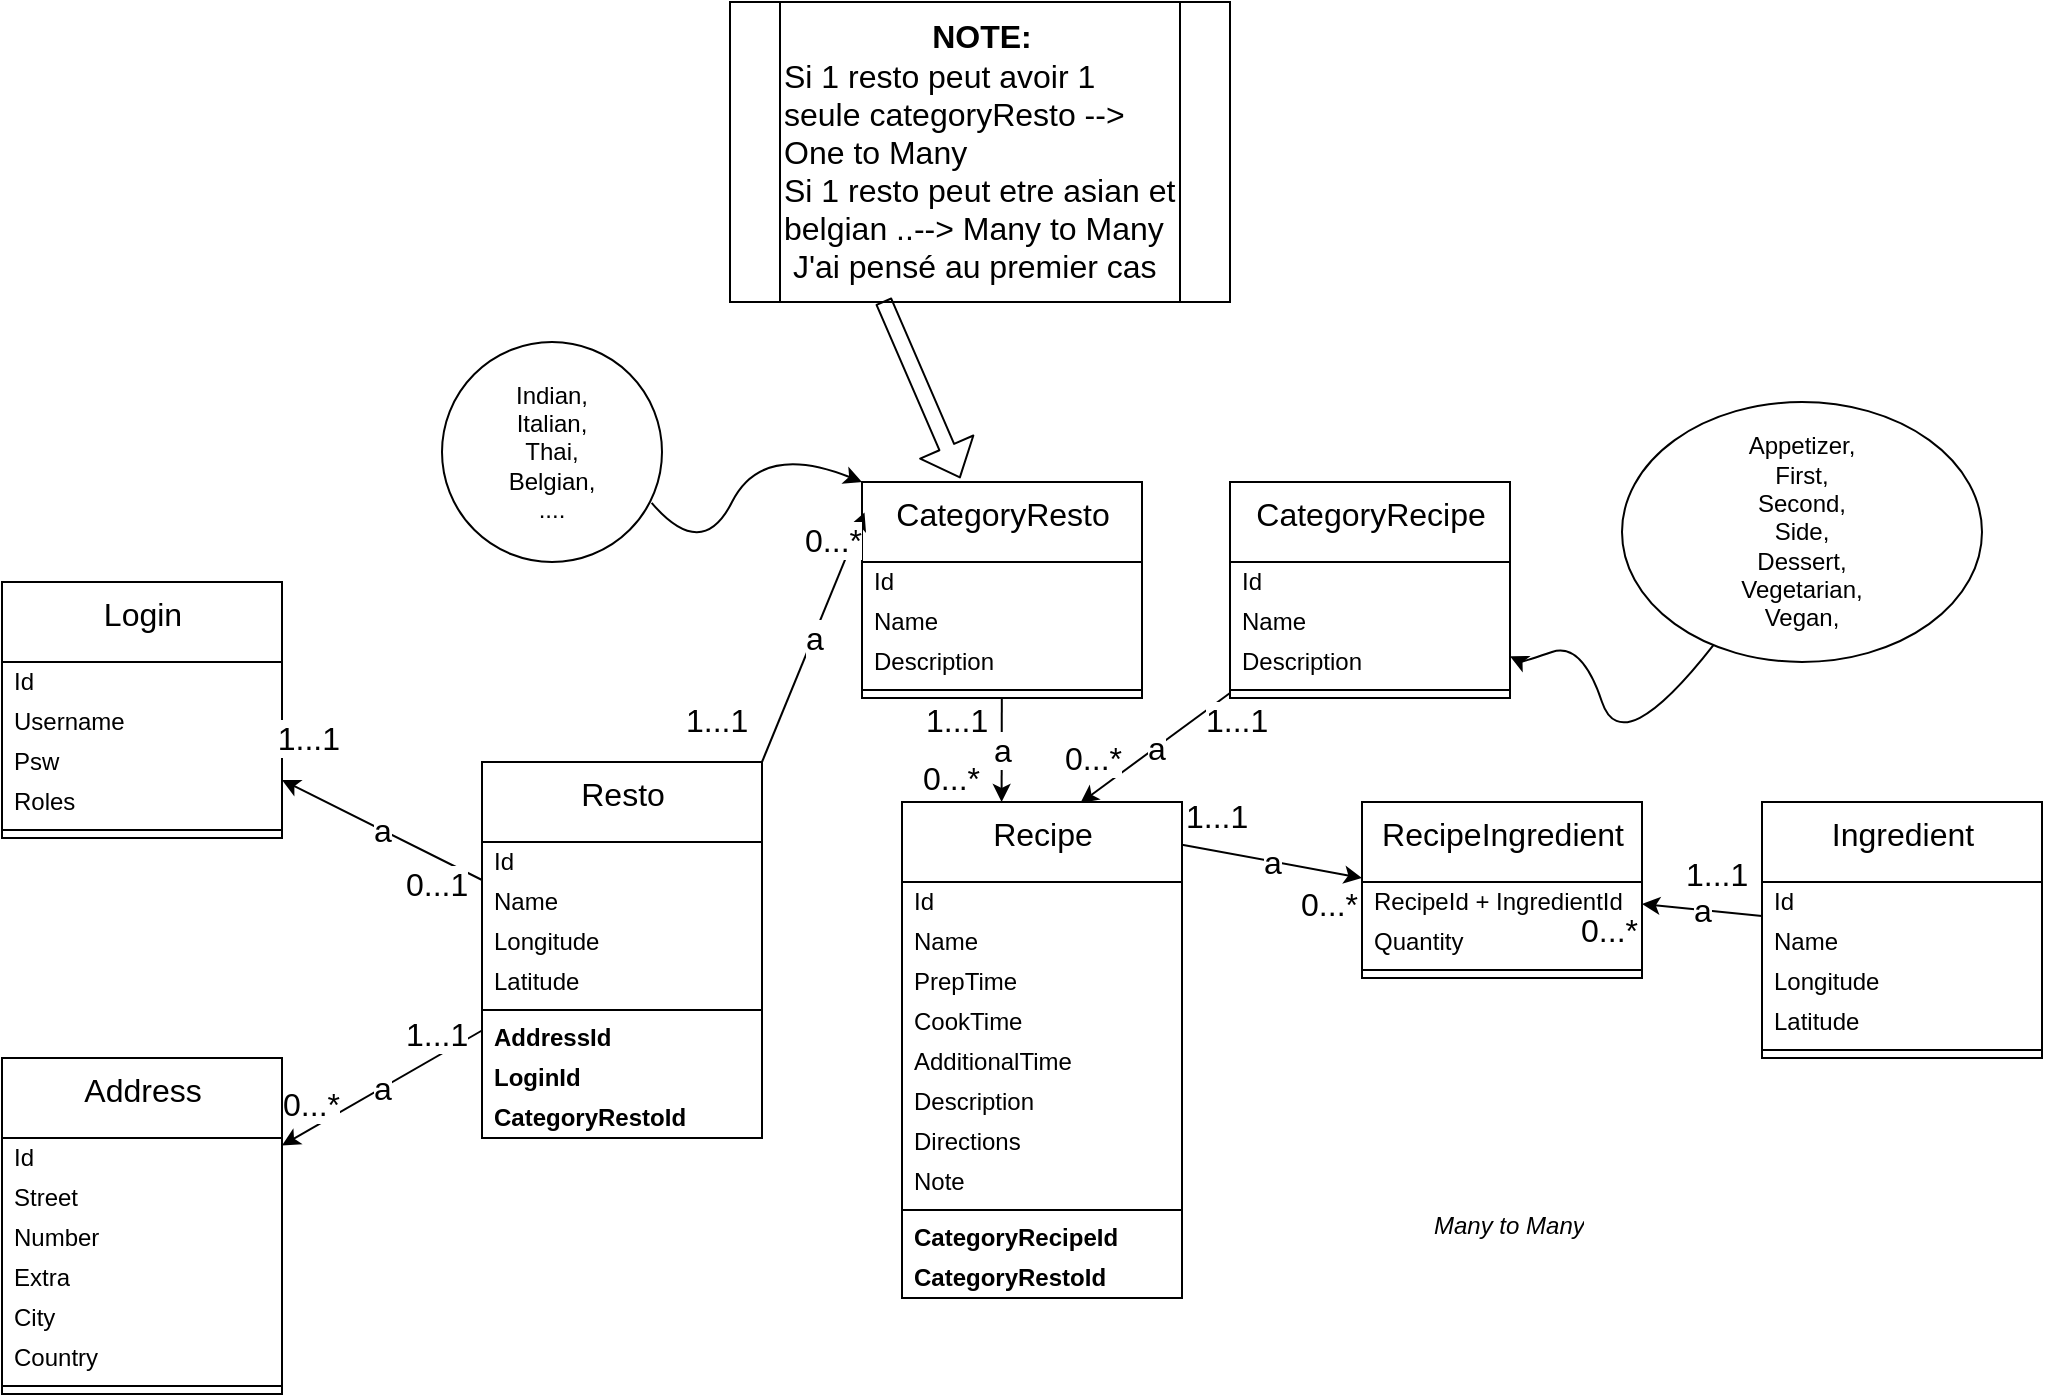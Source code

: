 <mxfile>
    <diagram id="pdT1cCj87VaCg39IXYWX" name="Page-1">
        <mxGraphModel dx="1178" dy="2151" grid="1" gridSize="10" guides="1" tooltips="1" connect="1" arrows="1" fold="1" page="1" pageScale="1" pageWidth="827" pageHeight="1169" math="0" shadow="0">
            <root>
                <mxCell id="0"/>
                <mxCell id="1" parent="0"/>
                <mxCell id="2" value="&lt;font style=&quot;font-size: 16px;&quot;&gt;Login&lt;/font&gt;" style="swimlane;fontStyle=0;align=center;verticalAlign=top;childLayout=stackLayout;horizontal=1;startSize=40;horizontalStack=0;resizeParent=1;resizeParentMax=0;resizeLast=0;collapsible=0;marginBottom=0;html=1;" parent="1" vertex="1">
                    <mxGeometry x="50" y="70" width="140" height="128" as="geometry"/>
                </mxCell>
                <mxCell id="4" value="Id" style="text;html=1;strokeColor=none;fillColor=none;align=left;verticalAlign=middle;spacingLeft=4;spacingRight=4;overflow=hidden;rotatable=0;points=[[0,0.5],[1,0.5]];portConstraint=eastwest;" parent="2" vertex="1">
                    <mxGeometry y="40" width="140" height="20" as="geometry"/>
                </mxCell>
                <mxCell id="10" value="Username" style="text;html=1;strokeColor=none;fillColor=none;align=left;verticalAlign=middle;spacingLeft=4;spacingRight=4;overflow=hidden;rotatable=0;points=[[0,0.5],[1,0.5]];portConstraint=eastwest;" parent="2" vertex="1">
                    <mxGeometry y="60" width="140" height="20" as="geometry"/>
                </mxCell>
                <mxCell id="12" value="Psw" style="text;html=1;strokeColor=none;fillColor=none;align=left;verticalAlign=middle;spacingLeft=4;spacingRight=4;overflow=hidden;rotatable=0;points=[[0,0.5],[1,0.5]];portConstraint=eastwest;" parent="2" vertex="1">
                    <mxGeometry y="80" width="140" height="20" as="geometry"/>
                </mxCell>
                <mxCell id="11" value="Roles" style="text;html=1;strokeColor=none;fillColor=none;align=left;verticalAlign=middle;spacingLeft=4;spacingRight=4;overflow=hidden;rotatable=0;points=[[0,0.5],[1,0.5]];portConstraint=eastwest;" parent="2" vertex="1">
                    <mxGeometry y="100" width="140" height="20" as="geometry"/>
                </mxCell>
                <mxCell id="7" value="" style="line;strokeWidth=1;fillColor=none;align=left;verticalAlign=middle;spacingTop=-1;spacingLeft=3;spacingRight=3;rotatable=0;labelPosition=right;points=[];portConstraint=eastwest;" parent="2" vertex="1">
                    <mxGeometry y="120" width="140" height="8" as="geometry"/>
                </mxCell>
                <mxCell id="13" value="&lt;font style=&quot;font-size: 16px;&quot;&gt;Resto&lt;/font&gt;" style="swimlane;fontStyle=0;align=center;verticalAlign=top;childLayout=stackLayout;horizontal=1;startSize=40;horizontalStack=0;resizeParent=1;resizeParentMax=0;resizeLast=0;collapsible=0;marginBottom=0;html=1;" parent="1" vertex="1">
                    <mxGeometry x="290" y="160" width="140" height="188" as="geometry"/>
                </mxCell>
                <mxCell id="14" value="Id" style="text;html=1;strokeColor=none;fillColor=none;align=left;verticalAlign=middle;spacingLeft=4;spacingRight=4;overflow=hidden;rotatable=0;points=[[0,0.5],[1,0.5]];portConstraint=eastwest;" parent="13" vertex="1">
                    <mxGeometry y="40" width="140" height="20" as="geometry"/>
                </mxCell>
                <mxCell id="15" value="Name" style="text;html=1;strokeColor=none;fillColor=none;align=left;verticalAlign=middle;spacingLeft=4;spacingRight=4;overflow=hidden;rotatable=0;points=[[0,0.5],[1,0.5]];portConstraint=eastwest;" parent="13" vertex="1">
                    <mxGeometry y="60" width="140" height="20" as="geometry"/>
                </mxCell>
                <mxCell id="16" value="Longitude" style="text;html=1;strokeColor=none;fillColor=none;align=left;verticalAlign=middle;spacingLeft=4;spacingRight=4;overflow=hidden;rotatable=0;points=[[0,0.5],[1,0.5]];portConstraint=eastwest;" parent="13" vertex="1">
                    <mxGeometry y="80" width="140" height="20" as="geometry"/>
                </mxCell>
                <mxCell id="17" value="Latitude" style="text;html=1;strokeColor=none;fillColor=none;align=left;verticalAlign=middle;spacingLeft=4;spacingRight=4;overflow=hidden;rotatable=0;points=[[0,0.5],[1,0.5]];portConstraint=eastwest;" parent="13" vertex="1">
                    <mxGeometry y="100" width="140" height="20" as="geometry"/>
                </mxCell>
                <mxCell id="18" value="" style="line;strokeWidth=1;fillColor=none;align=left;verticalAlign=middle;spacingTop=-1;spacingLeft=3;spacingRight=3;rotatable=0;labelPosition=right;points=[];portConstraint=eastwest;" parent="13" vertex="1">
                    <mxGeometry y="120" width="140" height="8" as="geometry"/>
                </mxCell>
                <mxCell id="19" value="AddressId" style="text;html=1;strokeColor=none;fillColor=none;align=left;verticalAlign=middle;spacingLeft=4;spacingRight=4;overflow=hidden;rotatable=0;points=[[0,0.5],[1,0.5]];portConstraint=eastwest;fontStyle=1" parent="13" vertex="1">
                    <mxGeometry y="128" width="140" height="20" as="geometry"/>
                </mxCell>
                <mxCell id="52" value="LoginId" style="text;html=1;strokeColor=none;fillColor=none;align=left;verticalAlign=middle;spacingLeft=4;spacingRight=4;overflow=hidden;rotatable=0;points=[[0,0.5],[1,0.5]];portConstraint=eastwest;fontStyle=1" parent="13" vertex="1">
                    <mxGeometry y="148" width="140" height="20" as="geometry"/>
                </mxCell>
                <mxCell id="43" value="CategoryRestoId" style="text;html=1;strokeColor=none;fillColor=none;align=left;verticalAlign=middle;spacingLeft=4;spacingRight=4;overflow=hidden;rotatable=0;points=[[0,0.5],[1,0.5]];portConstraint=eastwest;fontStyle=1" parent="13" vertex="1">
                    <mxGeometry y="168" width="140" height="20" as="geometry"/>
                </mxCell>
                <mxCell id="20" value="&lt;font style=&quot;font-size: 16px;&quot;&gt;CategoryResto&lt;/font&gt;" style="swimlane;fontStyle=0;align=center;verticalAlign=top;childLayout=stackLayout;horizontal=1;startSize=40;horizontalStack=0;resizeParent=1;resizeParentMax=0;resizeLast=0;collapsible=0;marginBottom=0;html=1;" parent="1" vertex="1">
                    <mxGeometry x="480" y="20" width="140" height="108" as="geometry"/>
                </mxCell>
                <mxCell id="21" value="Id" style="text;html=1;strokeColor=none;fillColor=none;align=left;verticalAlign=middle;spacingLeft=4;spacingRight=4;overflow=hidden;rotatable=0;points=[[0,0.5],[1,0.5]];portConstraint=eastwest;" parent="20" vertex="1">
                    <mxGeometry y="40" width="140" height="20" as="geometry"/>
                </mxCell>
                <mxCell id="22" value="Name" style="text;html=1;strokeColor=none;fillColor=none;align=left;verticalAlign=middle;spacingLeft=4;spacingRight=4;overflow=hidden;rotatable=0;points=[[0,0.5],[1,0.5]];portConstraint=eastwest;" parent="20" vertex="1">
                    <mxGeometry y="60" width="140" height="20" as="geometry"/>
                </mxCell>
                <mxCell id="23" value="Description" style="text;html=1;strokeColor=none;fillColor=none;align=left;verticalAlign=middle;spacingLeft=4;spacingRight=4;overflow=hidden;rotatable=0;points=[[0,0.5],[1,0.5]];portConstraint=eastwest;" parent="20" vertex="1">
                    <mxGeometry y="80" width="140" height="20" as="geometry"/>
                </mxCell>
                <mxCell id="25" value="" style="line;strokeWidth=1;fillColor=none;align=left;verticalAlign=middle;spacingTop=-1;spacingLeft=3;spacingRight=3;rotatable=0;labelPosition=right;points=[];portConstraint=eastwest;" parent="20" vertex="1">
                    <mxGeometry y="100" width="140" height="8" as="geometry"/>
                </mxCell>
                <mxCell id="27" value="&lt;font style=&quot;font-size: 16px;&quot;&gt;Address&lt;/font&gt;" style="swimlane;fontStyle=0;align=center;verticalAlign=top;childLayout=stackLayout;horizontal=1;startSize=40;horizontalStack=0;resizeParent=1;resizeParentMax=0;resizeLast=0;collapsible=0;marginBottom=0;html=1;" parent="1" vertex="1">
                    <mxGeometry x="50" y="308" width="140" height="168" as="geometry"/>
                </mxCell>
                <mxCell id="28" value="Id" style="text;html=1;strokeColor=none;fillColor=none;align=left;verticalAlign=middle;spacingLeft=4;spacingRight=4;overflow=hidden;rotatable=0;points=[[0,0.5],[1,0.5]];portConstraint=eastwest;" parent="27" vertex="1">
                    <mxGeometry y="40" width="140" height="20" as="geometry"/>
                </mxCell>
                <mxCell id="29" value="Street" style="text;html=1;strokeColor=none;fillColor=none;align=left;verticalAlign=middle;spacingLeft=4;spacingRight=4;overflow=hidden;rotatable=0;points=[[0,0.5],[1,0.5]];portConstraint=eastwest;" parent="27" vertex="1">
                    <mxGeometry y="60" width="140" height="20" as="geometry"/>
                </mxCell>
                <mxCell id="30" value="Number" style="text;html=1;strokeColor=none;fillColor=none;align=left;verticalAlign=middle;spacingLeft=4;spacingRight=4;overflow=hidden;rotatable=0;points=[[0,0.5],[1,0.5]];portConstraint=eastwest;" parent="27" vertex="1">
                    <mxGeometry y="80" width="140" height="20" as="geometry"/>
                </mxCell>
                <mxCell id="31" value="Extra" style="text;html=1;strokeColor=none;fillColor=none;align=left;verticalAlign=middle;spacingLeft=4;spacingRight=4;overflow=hidden;rotatable=0;points=[[0,0.5],[1,0.5]];portConstraint=eastwest;" parent="27" vertex="1">
                    <mxGeometry y="100" width="140" height="20" as="geometry"/>
                </mxCell>
                <mxCell id="34" value="City" style="text;html=1;strokeColor=none;fillColor=none;align=left;verticalAlign=middle;spacingLeft=4;spacingRight=4;overflow=hidden;rotatable=0;points=[[0,0.5],[1,0.5]];portConstraint=eastwest;" parent="27" vertex="1">
                    <mxGeometry y="120" width="140" height="20" as="geometry"/>
                </mxCell>
                <mxCell id="35" value="Country" style="text;html=1;strokeColor=none;fillColor=none;align=left;verticalAlign=middle;spacingLeft=4;spacingRight=4;overflow=hidden;rotatable=0;points=[[0,0.5],[1,0.5]];portConstraint=eastwest;" parent="27" vertex="1">
                    <mxGeometry y="140" width="140" height="20" as="geometry"/>
                </mxCell>
                <mxCell id="32" value="" style="line;strokeWidth=1;fillColor=none;align=left;verticalAlign=middle;spacingTop=-1;spacingLeft=3;spacingRight=3;rotatable=0;labelPosition=right;points=[];portConstraint=eastwest;" parent="27" vertex="1">
                    <mxGeometry y="160" width="140" height="8" as="geometry"/>
                </mxCell>
                <mxCell id="39" value="" style="endArrow=classic;html=1;fontSize=16;" parent="1" source="13" target="27" edge="1">
                    <mxGeometry relative="1" as="geometry">
                        <mxPoint x="230" y="270" as="sourcePoint"/>
                        <mxPoint x="390" y="270" as="targetPoint"/>
                    </mxGeometry>
                </mxCell>
                <mxCell id="40" value="a" style="edgeLabel;resizable=0;html=1;align=center;verticalAlign=middle;fontSize=16;" parent="39" connectable="0" vertex="1">
                    <mxGeometry relative="1" as="geometry"/>
                </mxCell>
                <mxCell id="41" value="1...1" style="edgeLabel;resizable=0;html=1;align=left;verticalAlign=bottom;fontSize=16;" parent="39" connectable="0" vertex="1">
                    <mxGeometry x="-1" relative="1" as="geometry">
                        <mxPoint x="-40" y="13" as="offset"/>
                    </mxGeometry>
                </mxCell>
                <mxCell id="42" value="0...*" style="edgeLabel;resizable=0;html=1;align=right;verticalAlign=bottom;fontSize=16;" parent="39" connectable="0" vertex="1">
                    <mxGeometry x="1" relative="1" as="geometry">
                        <mxPoint x="30" y="-9" as="offset"/>
                    </mxGeometry>
                </mxCell>
                <mxCell id="44" value="Indian,&lt;br style=&quot;font-size: 12px;&quot;&gt;Italian,&lt;br style=&quot;font-size: 12px;&quot;&gt;Thai,&lt;br style=&quot;font-size: 12px;&quot;&gt;Belgian,&lt;br style=&quot;font-size: 12px;&quot;&gt;...." style="ellipse;whiteSpace=wrap;html=1;fontSize=12;" parent="1" vertex="1">
                    <mxGeometry x="270" y="-50" width="110" height="110" as="geometry"/>
                </mxCell>
                <mxCell id="45" value="" style="curved=1;endArrow=classic;html=1;fontSize=16;exitX=0.953;exitY=0.731;exitDx=0;exitDy=0;exitPerimeter=0;entryX=0;entryY=0;entryDx=0;entryDy=0;" parent="1" source="44" target="20" edge="1">
                    <mxGeometry width="50" height="50" relative="1" as="geometry">
                        <mxPoint x="420" y="80" as="sourcePoint"/>
                        <mxPoint x="470" y="30" as="targetPoint"/>
                        <Array as="points">
                            <mxPoint x="400" y="60"/>
                            <mxPoint x="430"/>
                        </Array>
                    </mxGeometry>
                </mxCell>
                <mxCell id="46" value="" style="endArrow=classic;html=1;fontSize=16;exitX=1;exitY=0;exitDx=0;exitDy=0;entryX=0.009;entryY=0.141;entryDx=0;entryDy=0;entryPerimeter=0;" parent="1" source="13" target="20" edge="1">
                    <mxGeometry relative="1" as="geometry">
                        <mxPoint x="450" y="218.003" as="sourcePoint"/>
                        <mxPoint x="470" y="110" as="targetPoint"/>
                        <Array as="points"/>
                    </mxGeometry>
                </mxCell>
                <mxCell id="47" value="a" style="edgeLabel;resizable=0;html=1;align=center;verticalAlign=middle;fontSize=16;" parent="46" connectable="0" vertex="1">
                    <mxGeometry relative="1" as="geometry"/>
                </mxCell>
                <mxCell id="48" value="1...1" style="edgeLabel;resizable=0;html=1;align=left;verticalAlign=bottom;fontSize=16;" parent="46" connectable="0" vertex="1">
                    <mxGeometry x="-1" relative="1" as="geometry">
                        <mxPoint x="-40" y="-10" as="offset"/>
                    </mxGeometry>
                </mxCell>
                <mxCell id="49" value="0...*" style="edgeLabel;resizable=0;html=1;align=right;verticalAlign=bottom;fontSize=16;" parent="46" connectable="0" vertex="1">
                    <mxGeometry x="1" relative="1" as="geometry">
                        <mxPoint x="-1" y="25" as="offset"/>
                    </mxGeometry>
                </mxCell>
                <mxCell id="50" value="&lt;div style=&quot;text-align: center;&quot;&gt;&lt;span style=&quot;background-color: initial;&quot;&gt;&lt;b&gt;NOTE:&lt;/b&gt;&lt;/span&gt;&lt;/div&gt;Si 1 resto peut avoir 1 seule categoryResto --&amp;gt; One to Many&lt;br&gt;&lt;div style=&quot;&quot;&gt;Si 1 resto peut etre asian et belgian ..--&amp;gt; Many to Many&lt;/div&gt;&lt;div style=&quot;&quot;&gt;&amp;nbsp;J'ai pensé au premier cas&lt;/div&gt;" style="shape=process;whiteSpace=wrap;html=1;backgroundOutline=1;fontSize=16;align=left;" parent="1" vertex="1">
                    <mxGeometry x="414" y="-220" width="250" height="150" as="geometry"/>
                </mxCell>
                <mxCell id="51" value="" style="shape=flexArrow;endArrow=classic;html=1;fontSize=16;width=8;endSize=5.18;exitX=0.307;exitY=0.996;exitDx=0;exitDy=0;exitPerimeter=0;entryX=0.351;entryY=-0.017;entryDx=0;entryDy=0;entryPerimeter=0;" parent="1" source="50" target="20" edge="1">
                    <mxGeometry width="50" height="50" relative="1" as="geometry">
                        <mxPoint x="510" y="-10" as="sourcePoint"/>
                        <mxPoint x="560" y="-60" as="targetPoint"/>
                    </mxGeometry>
                </mxCell>
                <mxCell id="53" value="" style="endArrow=classic;html=1;fontSize=16;" parent="1" source="13" target="2" edge="1">
                    <mxGeometry relative="1" as="geometry">
                        <mxPoint x="280" y="218" as="sourcePoint"/>
                        <mxPoint x="180" y="275.5" as="targetPoint"/>
                    </mxGeometry>
                </mxCell>
                <mxCell id="54" value="a" style="edgeLabel;resizable=0;html=1;align=center;verticalAlign=middle;fontSize=16;" parent="53" connectable="0" vertex="1">
                    <mxGeometry relative="1" as="geometry"/>
                </mxCell>
                <mxCell id="55" value="0...1" style="edgeLabel;resizable=0;html=1;align=left;verticalAlign=bottom;fontSize=16;" parent="53" connectable="0" vertex="1">
                    <mxGeometry x="-1" relative="1" as="geometry">
                        <mxPoint x="-40" y="13" as="offset"/>
                    </mxGeometry>
                </mxCell>
                <mxCell id="56" value="1...1" style="edgeLabel;resizable=0;html=1;align=right;verticalAlign=bottom;fontSize=16;" parent="53" connectable="0" vertex="1">
                    <mxGeometry x="1" relative="1" as="geometry">
                        <mxPoint x="30" y="-9" as="offset"/>
                    </mxGeometry>
                </mxCell>
                <mxCell id="57" value="&lt;font style=&quot;font-size: 16px;&quot;&gt;Ingredient&lt;/font&gt;" style="swimlane;fontStyle=0;align=center;verticalAlign=top;childLayout=stackLayout;horizontal=1;startSize=40;horizontalStack=0;resizeParent=1;resizeParentMax=0;resizeLast=0;collapsible=0;marginBottom=0;html=1;" parent="1" vertex="1">
                    <mxGeometry x="930" y="180" width="140" height="128" as="geometry"/>
                </mxCell>
                <mxCell id="58" value="Id" style="text;html=1;strokeColor=none;fillColor=none;align=left;verticalAlign=middle;spacingLeft=4;spacingRight=4;overflow=hidden;rotatable=0;points=[[0,0.5],[1,0.5]];portConstraint=eastwest;" parent="57" vertex="1">
                    <mxGeometry y="40" width="140" height="20" as="geometry"/>
                </mxCell>
                <mxCell id="59" value="Name" style="text;html=1;strokeColor=none;fillColor=none;align=left;verticalAlign=middle;spacingLeft=4;spacingRight=4;overflow=hidden;rotatable=0;points=[[0,0.5],[1,0.5]];portConstraint=eastwest;" parent="57" vertex="1">
                    <mxGeometry y="60" width="140" height="20" as="geometry"/>
                </mxCell>
                <mxCell id="60" value="Longitude" style="text;html=1;strokeColor=none;fillColor=none;align=left;verticalAlign=middle;spacingLeft=4;spacingRight=4;overflow=hidden;rotatable=0;points=[[0,0.5],[1,0.5]];portConstraint=eastwest;" parent="57" vertex="1">
                    <mxGeometry y="80" width="140" height="20" as="geometry"/>
                </mxCell>
                <mxCell id="61" value="Latitude" style="text;html=1;strokeColor=none;fillColor=none;align=left;verticalAlign=middle;spacingLeft=4;spacingRight=4;overflow=hidden;rotatable=0;points=[[0,0.5],[1,0.5]];portConstraint=eastwest;" parent="57" vertex="1">
                    <mxGeometry y="100" width="140" height="20" as="geometry"/>
                </mxCell>
                <mxCell id="62" value="" style="line;strokeWidth=1;fillColor=none;align=left;verticalAlign=middle;spacingTop=-1;spacingLeft=3;spacingRight=3;rotatable=0;labelPosition=right;points=[];portConstraint=eastwest;" parent="57" vertex="1">
                    <mxGeometry y="120" width="140" height="8" as="geometry"/>
                </mxCell>
                <mxCell id="66" value="&lt;font style=&quot;font-size: 16px;&quot;&gt;Recipe&lt;/font&gt;" style="swimlane;fontStyle=0;align=center;verticalAlign=top;childLayout=stackLayout;horizontal=1;startSize=40;horizontalStack=0;resizeParent=1;resizeParentMax=0;resizeLast=0;collapsible=0;marginBottom=0;html=1;" parent="1" vertex="1">
                    <mxGeometry x="500" y="180" width="140" height="248" as="geometry"/>
                </mxCell>
                <mxCell id="112" value="" style="endArrow=classic;html=1;fontSize=16;entryX=0.5;entryY=0;entryDx=0;entryDy=0;" parent="66" source="20" edge="1">
                    <mxGeometry relative="1" as="geometry">
                        <mxPoint x="39.999" y="-52" as="sourcePoint"/>
                        <mxPoint x="49.81" as="targetPoint"/>
                        <Array as="points"/>
                    </mxGeometry>
                </mxCell>
                <mxCell id="113" value="a" style="edgeLabel;resizable=0;html=1;align=center;verticalAlign=middle;fontSize=16;" parent="112" connectable="0" vertex="1">
                    <mxGeometry relative="1" as="geometry"/>
                </mxCell>
                <mxCell id="114" value="1...1" style="edgeLabel;resizable=0;html=1;align=left;verticalAlign=bottom;fontSize=16;" parent="112" connectable="0" vertex="1">
                    <mxGeometry x="-1" relative="1" as="geometry">
                        <mxPoint x="-40" y="22" as="offset"/>
                    </mxGeometry>
                </mxCell>
                <mxCell id="115" value="0...*" style="edgeLabel;resizable=0;html=1;align=right;verticalAlign=bottom;fontSize=16;" parent="112" connectable="0" vertex="1">
                    <mxGeometry x="1" relative="1" as="geometry">
                        <mxPoint x="-10" as="offset"/>
                    </mxGeometry>
                </mxCell>
                <mxCell id="67" value="Id" style="text;html=1;strokeColor=none;fillColor=none;align=left;verticalAlign=middle;spacingLeft=4;spacingRight=4;overflow=hidden;rotatable=0;points=[[0,0.5],[1,0.5]];portConstraint=eastwest;" parent="66" vertex="1">
                    <mxGeometry y="40" width="140" height="20" as="geometry"/>
                </mxCell>
                <mxCell id="68" value="Name" style="text;html=1;strokeColor=none;fillColor=none;align=left;verticalAlign=middle;spacingLeft=4;spacingRight=4;overflow=hidden;rotatable=0;points=[[0,0.5],[1,0.5]];portConstraint=eastwest;" parent="66" vertex="1">
                    <mxGeometry y="60" width="140" height="20" as="geometry"/>
                </mxCell>
                <mxCell id="69" value="PrepTime" style="text;html=1;strokeColor=none;fillColor=none;align=left;verticalAlign=middle;spacingLeft=4;spacingRight=4;overflow=hidden;rotatable=0;points=[[0,0.5],[1,0.5]];portConstraint=eastwest;" parent="66" vertex="1">
                    <mxGeometry y="80" width="140" height="20" as="geometry"/>
                </mxCell>
                <mxCell id="91" value="CookTime" style="text;html=1;strokeColor=none;fillColor=none;align=left;verticalAlign=middle;spacingLeft=4;spacingRight=4;overflow=hidden;rotatable=0;points=[[0,0.5],[1,0.5]];portConstraint=eastwest;" parent="66" vertex="1">
                    <mxGeometry y="100" width="140" height="20" as="geometry"/>
                </mxCell>
                <mxCell id="92" value="AdditionalTime" style="text;html=1;strokeColor=none;fillColor=none;align=left;verticalAlign=middle;spacingLeft=4;spacingRight=4;overflow=hidden;rotatable=0;points=[[0,0.5],[1,0.5]];portConstraint=eastwest;" parent="66" vertex="1">
                    <mxGeometry y="120" width="140" height="20" as="geometry"/>
                </mxCell>
                <mxCell id="93" value="Description" style="text;html=1;strokeColor=none;fillColor=none;align=left;verticalAlign=middle;spacingLeft=4;spacingRight=4;overflow=hidden;rotatable=0;points=[[0,0.5],[1,0.5]];portConstraint=eastwest;" parent="66" vertex="1">
                    <mxGeometry y="140" width="140" height="20" as="geometry"/>
                </mxCell>
                <mxCell id="70" value="Directions" style="text;html=1;strokeColor=none;fillColor=none;align=left;verticalAlign=middle;spacingLeft=4;spacingRight=4;overflow=hidden;rotatable=0;points=[[0,0.5],[1,0.5]];portConstraint=eastwest;" parent="66" vertex="1">
                    <mxGeometry y="160" width="140" height="20" as="geometry"/>
                </mxCell>
                <mxCell id="94" value="Note" style="text;html=1;strokeColor=none;fillColor=none;align=left;verticalAlign=middle;spacingLeft=4;spacingRight=4;overflow=hidden;rotatable=0;points=[[0,0.5],[1,0.5]];portConstraint=eastwest;" parent="66" vertex="1">
                    <mxGeometry y="180" width="140" height="20" as="geometry"/>
                </mxCell>
                <mxCell id="71" value="" style="line;strokeWidth=1;fillColor=none;align=left;verticalAlign=middle;spacingTop=-1;spacingLeft=3;spacingRight=3;rotatable=0;labelPosition=right;points=[];portConstraint=eastwest;" parent="66" vertex="1">
                    <mxGeometry y="200" width="140" height="8" as="geometry"/>
                </mxCell>
                <mxCell id="72" value="CategoryRecipeId" style="text;html=1;strokeColor=none;fillColor=none;align=left;verticalAlign=middle;spacingLeft=4;spacingRight=4;overflow=hidden;rotatable=0;points=[[0,0.5],[1,0.5]];portConstraint=eastwest;fontStyle=1" parent="66" vertex="1">
                    <mxGeometry y="208" width="140" height="20" as="geometry"/>
                </mxCell>
                <mxCell id="73" value="CategoryRestoId" style="text;html=1;strokeColor=none;fillColor=none;align=left;verticalAlign=middle;spacingLeft=4;spacingRight=4;overflow=hidden;rotatable=0;points=[[0,0.5],[1,0.5]];portConstraint=eastwest;fontStyle=1" parent="66" vertex="1">
                    <mxGeometry y="228" width="140" height="20" as="geometry"/>
                </mxCell>
                <mxCell id="75" value="&lt;font style=&quot;font-size: 16px;&quot;&gt;CategoryRecipe&lt;/font&gt;" style="swimlane;fontStyle=0;align=center;verticalAlign=top;childLayout=stackLayout;horizontal=1;startSize=40;horizontalStack=0;resizeParent=1;resizeParentMax=0;resizeLast=0;collapsible=0;marginBottom=0;html=1;" parent="1" vertex="1">
                    <mxGeometry x="664" y="20" width="140" height="108" as="geometry"/>
                </mxCell>
                <mxCell id="76" value="Id" style="text;html=1;strokeColor=none;fillColor=none;align=left;verticalAlign=middle;spacingLeft=4;spacingRight=4;overflow=hidden;rotatable=0;points=[[0,0.5],[1,0.5]];portConstraint=eastwest;" parent="75" vertex="1">
                    <mxGeometry y="40" width="140" height="20" as="geometry"/>
                </mxCell>
                <mxCell id="77" value="Name" style="text;html=1;strokeColor=none;fillColor=none;align=left;verticalAlign=middle;spacingLeft=4;spacingRight=4;overflow=hidden;rotatable=0;points=[[0,0.5],[1,0.5]];portConstraint=eastwest;" parent="75" vertex="1">
                    <mxGeometry y="60" width="140" height="20" as="geometry"/>
                </mxCell>
                <mxCell id="78" value="Description" style="text;html=1;strokeColor=none;fillColor=none;align=left;verticalAlign=middle;spacingLeft=4;spacingRight=4;overflow=hidden;rotatable=0;points=[[0,0.5],[1,0.5]];portConstraint=eastwest;" parent="75" vertex="1">
                    <mxGeometry y="80" width="140" height="20" as="geometry"/>
                </mxCell>
                <mxCell id="79" value="" style="line;strokeWidth=1;fillColor=none;align=left;verticalAlign=middle;spacingTop=-1;spacingLeft=3;spacingRight=3;rotatable=0;labelPosition=right;points=[];portConstraint=eastwest;" parent="75" vertex="1">
                    <mxGeometry y="100" width="140" height="8" as="geometry"/>
                </mxCell>
                <mxCell id="80" value="Appetizer,&lt;br style=&quot;font-size: 12px;&quot;&gt;First,&lt;br style=&quot;font-size: 12px;&quot;&gt;Second,&lt;br style=&quot;font-size: 12px;&quot;&gt;Side,&lt;br style=&quot;font-size: 12px;&quot;&gt;Dessert,&lt;br style=&quot;font-size: 12px;&quot;&gt;Vegetarian,&lt;br style=&quot;font-size: 12px;&quot;&gt;Vegan," style="ellipse;whiteSpace=wrap;html=1;fontSize=12;" parent="1" vertex="1">
                    <mxGeometry x="860" y="-20" width="180" height="130" as="geometry"/>
                </mxCell>
                <mxCell id="81" value="" style="curved=1;endArrow=classic;html=1;fontSize=16;" parent="1" source="80" target="75" edge="1">
                    <mxGeometry width="50" height="50" relative="1" as="geometry">
                        <mxPoint x="810" y="160" as="sourcePoint"/>
                        <mxPoint x="860" y="110" as="targetPoint"/>
                        <Array as="points">
                            <mxPoint x="860" y="160"/>
                            <mxPoint x="840" y="100"/>
                            <mxPoint x="810" y="110"/>
                        </Array>
                    </mxGeometry>
                </mxCell>
                <mxCell id="82" value="&lt;font style=&quot;font-size: 16px;&quot;&gt;RecipeIngredient&lt;/font&gt;" style="swimlane;fontStyle=0;align=center;verticalAlign=top;childLayout=stackLayout;horizontal=1;startSize=40;horizontalStack=0;resizeParent=1;resizeParentMax=0;resizeLast=0;collapsible=0;marginBottom=0;html=1;" parent="1" vertex="1">
                    <mxGeometry x="730" y="180" width="140" height="88" as="geometry"/>
                </mxCell>
                <mxCell id="83" value="RecipeId + IngredientId" style="text;html=1;strokeColor=none;fillColor=none;align=left;verticalAlign=middle;spacingLeft=4;spacingRight=4;overflow=hidden;rotatable=0;points=[[0,0.5],[1,0.5]];portConstraint=eastwest;" parent="82" vertex="1">
                    <mxGeometry y="40" width="140" height="20" as="geometry"/>
                </mxCell>
                <mxCell id="84" value="Quantity" style="text;html=1;strokeColor=none;fillColor=none;align=left;verticalAlign=middle;spacingLeft=4;spacingRight=4;overflow=hidden;rotatable=0;points=[[0,0.5],[1,0.5]];portConstraint=eastwest;" parent="82" vertex="1">
                    <mxGeometry y="60" width="140" height="20" as="geometry"/>
                </mxCell>
                <mxCell id="87" value="" style="line;strokeWidth=1;fillColor=none;align=left;verticalAlign=middle;spacingTop=-1;spacingLeft=3;spacingRight=3;rotatable=0;labelPosition=right;points=[];portConstraint=eastwest;" parent="82" vertex="1">
                    <mxGeometry y="80" width="140" height="8" as="geometry"/>
                </mxCell>
                <mxCell id="95" value="Many to Many" style="text;strokeColor=none;fillColor=none;align=left;verticalAlign=middle;spacingLeft=4;spacingRight=4;overflow=hidden;points=[[0,0.5],[1,0.5]];portConstraint=eastwest;rotatable=0;whiteSpace=wrap;html=1;fontSize=12;fontStyle=2" parent="1" vertex="1">
                    <mxGeometry x="760" y="377" width="100" height="30" as="geometry"/>
                </mxCell>
                <mxCell id="96" value="" style="endArrow=classic;html=1;fontSize=16;exitX=1;exitY=0.086;exitDx=0;exitDy=0;entryX=0.009;entryY=0.141;entryDx=0;entryDy=0;entryPerimeter=0;exitPerimeter=0;" parent="1" source="66" edge="1">
                    <mxGeometry relative="1" as="geometry">
                        <mxPoint x="678.74" y="342.77" as="sourcePoint"/>
                        <mxPoint x="730" y="217.998" as="targetPoint"/>
                        <Array as="points"/>
                    </mxGeometry>
                </mxCell>
                <mxCell id="97" value="a" style="edgeLabel;resizable=0;html=1;align=center;verticalAlign=middle;fontSize=16;" parent="96" connectable="0" vertex="1">
                    <mxGeometry relative="1" as="geometry"/>
                </mxCell>
                <mxCell id="98" value="1...1" style="edgeLabel;resizable=0;html=1;align=left;verticalAlign=bottom;fontSize=16;" parent="96" connectable="0" vertex="1">
                    <mxGeometry x="-1" relative="1" as="geometry">
                        <mxPoint y="-3" as="offset"/>
                    </mxGeometry>
                </mxCell>
                <mxCell id="99" value="0...*" style="edgeLabel;resizable=0;html=1;align=right;verticalAlign=bottom;fontSize=16;" parent="96" connectable="0" vertex="1">
                    <mxGeometry x="1" relative="1" as="geometry">
                        <mxPoint x="-1" y="25" as="offset"/>
                    </mxGeometry>
                </mxCell>
                <mxCell id="104" value="" style="endArrow=classic;html=1;fontSize=16;" parent="1" source="57" target="82" edge="1">
                    <mxGeometry relative="1" as="geometry">
                        <mxPoint x="920" y="220" as="sourcePoint"/>
                        <mxPoint x="878.74" y="348" as="targetPoint"/>
                        <Array as="points"/>
                    </mxGeometry>
                </mxCell>
                <mxCell id="105" value="a" style="edgeLabel;resizable=0;html=1;align=center;verticalAlign=middle;fontSize=16;" parent="104" connectable="0" vertex="1">
                    <mxGeometry relative="1" as="geometry"/>
                </mxCell>
                <mxCell id="106" value="1...1" style="edgeLabel;resizable=0;html=1;align=left;verticalAlign=bottom;fontSize=16;" parent="104" connectable="0" vertex="1">
                    <mxGeometry x="-1" relative="1" as="geometry">
                        <mxPoint x="-40" y="-10" as="offset"/>
                    </mxGeometry>
                </mxCell>
                <mxCell id="107" value="0...*" style="edgeLabel;resizable=0;html=1;align=right;verticalAlign=bottom;fontSize=16;" parent="104" connectable="0" vertex="1">
                    <mxGeometry x="1" relative="1" as="geometry">
                        <mxPoint x="-1" y="25" as="offset"/>
                    </mxGeometry>
                </mxCell>
                <mxCell id="108" value="" style="endArrow=classic;html=1;fontSize=16;entryX=0.637;entryY=0.002;entryDx=0;entryDy=0;entryPerimeter=0;" parent="1" source="75" target="66" edge="1">
                    <mxGeometry relative="1" as="geometry">
                        <mxPoint x="620" y="149.998" as="sourcePoint"/>
                        <mxPoint x="710" y="166.668" as="targetPoint"/>
                        <Array as="points"/>
                    </mxGeometry>
                </mxCell>
                <mxCell id="109" value="a" style="edgeLabel;resizable=0;html=1;align=center;verticalAlign=middle;fontSize=16;" parent="108" connectable="0" vertex="1">
                    <mxGeometry relative="1" as="geometry"/>
                </mxCell>
                <mxCell id="110" value="1...1" style="edgeLabel;resizable=0;html=1;align=left;verticalAlign=bottom;fontSize=16;" parent="108" connectable="0" vertex="1">
                    <mxGeometry x="-1" relative="1" as="geometry">
                        <mxPoint x="-14" y="25" as="offset"/>
                    </mxGeometry>
                </mxCell>
                <mxCell id="111" value="0...*" style="edgeLabel;resizable=0;html=1;align=right;verticalAlign=bottom;fontSize=16;" parent="108" connectable="0" vertex="1">
                    <mxGeometry x="1" relative="1" as="geometry">
                        <mxPoint x="21" y="-11" as="offset"/>
                    </mxGeometry>
                </mxCell>
            </root>
        </mxGraphModel>
    </diagram>
    <diagram id="Q4ibndufD2_sCJg4Fvvm" name="Use Case 1: Publication et Recherche de Recettes">
        <mxGraphModel dx="785" dy="655" grid="1" gridSize="10" guides="1" tooltips="1" connect="1" arrows="1" fold="1" page="1" pageScale="1" pageWidth="850" pageHeight="1100" math="0" shadow="0">
            <root>
                <mxCell id="0"/>
                <mxCell id="1" parent="0"/>
                <mxCell id="X6nZBftXbFyECBmgrwuU-1" value="Système Recettes" style="swimlane;whiteSpace=wrap;html=1;" parent="1" vertex="1">
                    <mxGeometry x="170" y="195" width="510" height="710" as="geometry"/>
                </mxCell>
                <mxCell id="t3OKUCEe-7zWzezHToK1-1" value="Chercher une recette" style="ellipse;whiteSpace=wrap;html=1;align=center;newEdgeStyle={&quot;edgeStyle&quot;:&quot;entityRelationEdgeStyle&quot;,&quot;startArrow&quot;:&quot;none&quot;,&quot;endArrow&quot;:&quot;none&quot;,&quot;segment&quot;:10,&quot;curved&quot;:1,&quot;sourcePerimeterSpacing&quot;:0,&quot;targetPerimeterSpacing&quot;:0};treeFolding=1;treeMoving=1;" vertex="1" parent="X6nZBftXbFyECBmgrwuU-1">
                    <mxGeometry x="10" y="40" width="100" height="50" as="geometry"/>
                </mxCell>
                <mxCell id="t3OKUCEe-7zWzezHToK1-2" value="Rechercher un restaurant" style="ellipse;whiteSpace=wrap;html=1;align=center;newEdgeStyle={&quot;edgeStyle&quot;:&quot;entityRelationEdgeStyle&quot;,&quot;startArrow&quot;:&quot;none&quot;,&quot;endArrow&quot;:&quot;none&quot;,&quot;segment&quot;:10,&quot;curved&quot;:1,&quot;sourcePerimeterSpacing&quot;:0,&quot;targetPerimeterSpacing&quot;:0};treeFolding=1;treeMoving=1;" vertex="1" parent="X6nZBftXbFyECBmgrwuU-1">
                    <mxGeometry x="20" y="110" width="100" height="50" as="geometry"/>
                </mxCell>
                <mxCell id="t3OKUCEe-7zWzezHToK1-6" value="Rechercher par ingredient" style="ellipse;whiteSpace=wrap;html=1;align=center;newEdgeStyle={&quot;edgeStyle&quot;:&quot;entityRelationEdgeStyle&quot;,&quot;startArrow&quot;:&quot;none&quot;,&quot;endArrow&quot;:&quot;none&quot;,&quot;segment&quot;:10,&quot;curved&quot;:1,&quot;sourcePerimeterSpacing&quot;:0,&quot;targetPerimeterSpacing&quot;:0};treeFolding=1;treeMoving=1;" vertex="1" parent="X6nZBftXbFyECBmgrwuU-1">
                    <mxGeometry x="400" y="40" width="100" height="40" as="geometry"/>
                </mxCell>
                <mxCell id="t3OKUCEe-7zWzezHToK1-7" value="Rechercher par genre" style="ellipse;whiteSpace=wrap;html=1;align=center;newEdgeStyle={&quot;edgeStyle&quot;:&quot;entityRelationEdgeStyle&quot;,&quot;startArrow&quot;:&quot;none&quot;,&quot;endArrow&quot;:&quot;none&quot;,&quot;segment&quot;:10,&quot;curved&quot;:1,&quot;sourcePerimeterSpacing&quot;:0,&quot;targetPerimeterSpacing&quot;:0};treeFolding=1;treeMoving=1;" vertex="1" parent="X6nZBftXbFyECBmgrwuU-1">
                    <mxGeometry x="400" y="130" width="100" height="40" as="geometry"/>
                </mxCell>
                <mxCell id="t3OKUCEe-7zWzezHToK1-8" value="Recherche par critères" style="ellipse;whiteSpace=wrap;html=1;align=center;newEdgeStyle={&quot;edgeStyle&quot;:&quot;entityRelationEdgeStyle&quot;,&quot;startArrow&quot;:&quot;none&quot;,&quot;endArrow&quot;:&quot;none&quot;,&quot;segment&quot;:10,&quot;curved&quot;:1,&quot;sourcePerimeterSpacing&quot;:0,&quot;targetPerimeterSpacing&quot;:0};treeFolding=1;treeMoving=1;" vertex="1" parent="X6nZBftXbFyECBmgrwuU-1">
                    <mxGeometry x="205" y="80" width="100" height="40" as="geometry"/>
                </mxCell>
                <mxCell id="t3OKUCEe-7zWzezHToK1-9" value="" style="endArrow=none;dashed=1;html=1;exitX=1;exitY=0.5;exitDx=0;exitDy=0;entryX=0;entryY=1;entryDx=0;entryDy=0;" edge="1" parent="X6nZBftXbFyECBmgrwuU-1" source="t3OKUCEe-7zWzezHToK1-2" target="t3OKUCEe-7zWzezHToK1-8">
                    <mxGeometry width="50" height="50" relative="1" as="geometry">
                        <mxPoint x="130" y="190" as="sourcePoint"/>
                        <mxPoint x="180" y="140" as="targetPoint"/>
                        <Array as="points">
                            <mxPoint x="220" y="135"/>
                        </Array>
                    </mxGeometry>
                </mxCell>
                <mxCell id="t3OKUCEe-7zWzezHToK1-10" value="" style="endArrow=none;dashed=1;html=1;exitX=1;exitY=0.5;exitDx=0;exitDy=0;entryX=0;entryY=0;entryDx=0;entryDy=0;" edge="1" parent="X6nZBftXbFyECBmgrwuU-1" source="t3OKUCEe-7zWzezHToK1-1" target="t3OKUCEe-7zWzezHToK1-8">
                    <mxGeometry width="50" height="50" relative="1" as="geometry">
                        <mxPoint x="130" y="190" as="sourcePoint"/>
                        <mxPoint x="180" y="140" as="targetPoint"/>
                        <Array as="points">
                            <mxPoint x="220" y="65"/>
                        </Array>
                    </mxGeometry>
                </mxCell>
                <mxCell id="t3OKUCEe-7zWzezHToK1-11" value="" style="endArrow=none;dashed=1;html=1;entryX=0;entryY=0.5;entryDx=0;entryDy=0;exitX=1;exitY=1;exitDx=0;exitDy=0;" edge="1" parent="X6nZBftXbFyECBmgrwuU-1" source="t3OKUCEe-7zWzezHToK1-8" target="t3OKUCEe-7zWzezHToK1-7">
                    <mxGeometry width="50" height="50" relative="1" as="geometry">
                        <mxPoint x="290.355" y="129.142" as="sourcePoint"/>
                        <mxPoint x="180" y="155" as="targetPoint"/>
                        <Array as="points">
                            <mxPoint x="290" y="150"/>
                        </Array>
                    </mxGeometry>
                </mxCell>
                <mxCell id="t3OKUCEe-7zWzezHToK1-12" value="" style="endArrow=none;dashed=1;html=1;entryX=0;entryY=0.5;entryDx=0;entryDy=0;exitX=1;exitY=0;exitDx=0;exitDy=0;" edge="1" parent="X6nZBftXbFyECBmgrwuU-1" source="t3OKUCEe-7zWzezHToK1-8" target="t3OKUCEe-7zWzezHToK1-6">
                    <mxGeometry width="50" height="50" relative="1" as="geometry">
                        <mxPoint x="290.355" y="100.858" as="sourcePoint"/>
                        <mxPoint x="180" y="155" as="targetPoint"/>
                        <Array as="points">
                            <mxPoint x="290" y="60"/>
                        </Array>
                    </mxGeometry>
                </mxCell>
                <mxCell id="t3OKUCEe-7zWzezHToK1-13" value="&amp;lt;&amp;lt; Include &amp;gt;&amp;gt;" style="text;html=1;strokeColor=none;fillColor=none;align=center;verticalAlign=middle;whiteSpace=wrap;rounded=0;" vertex="1" parent="X6nZBftXbFyECBmgrwuU-1">
                    <mxGeometry x="120" y="110" width="90" height="30" as="geometry"/>
                </mxCell>
                <mxCell id="t3OKUCEe-7zWzezHToK1-14" value="&amp;lt;&amp;lt; Include &amp;gt;&amp;gt;" style="text;html=1;strokeColor=none;fillColor=none;align=center;verticalAlign=middle;whiteSpace=wrap;rounded=0;" vertex="1" parent="X6nZBftXbFyECBmgrwuU-1">
                    <mxGeometry x="120" y="40" width="90" height="30" as="geometry"/>
                </mxCell>
                <mxCell id="t3OKUCEe-7zWzezHToK1-15" value="&amp;lt;&amp;lt; Extend &amp;gt;&amp;gt;" style="text;html=1;strokeColor=none;fillColor=none;align=center;verticalAlign=middle;whiteSpace=wrap;rounded=0;" vertex="1" parent="X6nZBftXbFyECBmgrwuU-1">
                    <mxGeometry x="305" y="60" width="90" height="30" as="geometry"/>
                </mxCell>
                <mxCell id="t3OKUCEe-7zWzezHToK1-16" value="&amp;lt;&amp;lt; Extend &amp;gt;&amp;gt;" style="text;html=1;strokeColor=none;fillColor=none;align=center;verticalAlign=middle;whiteSpace=wrap;rounded=0;" vertex="1" parent="X6nZBftXbFyECBmgrwuU-1">
                    <mxGeometry x="305" y="120" width="90" height="30" as="geometry"/>
                </mxCell>
                <mxCell id="t3OKUCEe-7zWzezHToK1-24" value="Ecrire des commentaires" style="ellipse;whiteSpace=wrap;html=1;align=center;newEdgeStyle={&quot;edgeStyle&quot;:&quot;entityRelationEdgeStyle&quot;,&quot;startArrow&quot;:&quot;none&quot;,&quot;endArrow&quot;:&quot;none&quot;,&quot;segment&quot;:10,&quot;curved&quot;:1,&quot;sourcePerimeterSpacing&quot;:0,&quot;targetPerimeterSpacing&quot;:0};treeFolding=1;treeMoving=1;" vertex="1" parent="X6nZBftXbFyECBmgrwuU-1">
                    <mxGeometry x="42.5" y="240" width="115" height="60" as="geometry"/>
                </mxCell>
                <mxCell id="t3OKUCEe-7zWzezHToK1-25" value="Publier des recettes" style="ellipse;whiteSpace=wrap;html=1;align=center;newEdgeStyle={&quot;edgeStyle&quot;:&quot;entityRelationEdgeStyle&quot;,&quot;startArrow&quot;:&quot;none&quot;,&quot;endArrow&quot;:&quot;none&quot;,&quot;segment&quot;:10,&quot;curved&quot;:1,&quot;sourcePerimeterSpacing&quot;:0,&quot;targetPerimeterSpacing&quot;:0};treeFolding=1;treeMoving=1;" vertex="1" parent="X6nZBftXbFyECBmgrwuU-1">
                    <mxGeometry x="50" y="330" width="115" height="60" as="geometry"/>
                </mxCell>
                <mxCell id="t3OKUCEe-7zWzezHToK1-26" value="Afficher les details de son restaurant" style="ellipse;whiteSpace=wrap;html=1;align=center;newEdgeStyle={&quot;edgeStyle&quot;:&quot;entityRelationEdgeStyle&quot;,&quot;startArrow&quot;:&quot;none&quot;,&quot;endArrow&quot;:&quot;none&quot;,&quot;segment&quot;:10,&quot;curved&quot;:1,&quot;sourcePerimeterSpacing&quot;:0,&quot;targetPerimeterSpacing&quot;:0};treeFolding=1;treeMoving=1;" vertex="1" parent="X6nZBftXbFyECBmgrwuU-1">
                    <mxGeometry x="35" y="420" width="130" height="70" as="geometry"/>
                </mxCell>
                <mxCell id="t3OKUCEe-7zWzezHToK1-30" value="Afficher ingredients" style="ellipse;whiteSpace=wrap;html=1;align=center;newEdgeStyle={&quot;edgeStyle&quot;:&quot;entityRelationEdgeStyle&quot;,&quot;startArrow&quot;:&quot;none&quot;,&quot;endArrow&quot;:&quot;none&quot;,&quot;segment&quot;:10,&quot;curved&quot;:1,&quot;sourcePerimeterSpacing&quot;:0,&quot;targetPerimeterSpacing&quot;:0};treeFolding=1;treeMoving=1;" vertex="1" parent="X6nZBftXbFyECBmgrwuU-1">
                    <mxGeometry x="255" y="360" width="145" height="70" as="geometry"/>
                </mxCell>
                <mxCell id="t3OKUCEe-7zWzezHToK1-31" value="" style="endArrow=none;dashed=1;html=1;exitX=1;exitY=0.5;exitDx=0;exitDy=0;entryX=0;entryY=1;entryDx=0;entryDy=0;" edge="1" parent="X6nZBftXbFyECBmgrwuU-1" source="t3OKUCEe-7zWzezHToK1-26" target="t3OKUCEe-7zWzezHToK1-30">
                    <mxGeometry width="50" height="50" relative="1" as="geometry">
                        <mxPoint x="130" y="145" as="sourcePoint"/>
                        <mxPoint x="229.854" y="124.226" as="targetPoint"/>
                        <Array as="points">
                            <mxPoint x="276" y="455"/>
                        </Array>
                    </mxGeometry>
                </mxCell>
                <mxCell id="t3OKUCEe-7zWzezHToK1-32" value="" style="endArrow=none;dashed=1;html=1;exitX=1;exitY=0.5;exitDx=0;exitDy=0;entryX=0;entryY=0;entryDx=0;entryDy=0;" edge="1" parent="X6nZBftXbFyECBmgrwuU-1" source="t3OKUCEe-7zWzezHToK1-25" target="t3OKUCEe-7zWzezHToK1-30">
                    <mxGeometry width="50" height="50" relative="1" as="geometry">
                        <mxPoint x="175.0" y="465" as="sourcePoint"/>
                        <mxPoint x="265.0" y="405" as="targetPoint"/>
                        <Array as="points">
                            <mxPoint x="270" y="360"/>
                        </Array>
                    </mxGeometry>
                </mxCell>
                <mxCell id="t3OKUCEe-7zWzezHToK1-33" value="&amp;lt;&amp;lt; Include &amp;gt;&amp;gt;" style="text;html=1;strokeColor=none;fillColor=none;align=center;verticalAlign=middle;whiteSpace=wrap;rounded=0;" vertex="1" parent="X6nZBftXbFyECBmgrwuU-1">
                    <mxGeometry x="165" y="330" width="90" height="30" as="geometry"/>
                </mxCell>
                <mxCell id="t3OKUCEe-7zWzezHToK1-34" value="&amp;lt;&amp;lt; Include &amp;gt;&amp;gt;" style="text;html=1;strokeColor=none;fillColor=none;align=center;verticalAlign=middle;whiteSpace=wrap;rounded=0;" vertex="1" parent="X6nZBftXbFyECBmgrwuU-1">
                    <mxGeometry x="165" y="455" width="90" height="30" as="geometry"/>
                </mxCell>
                <mxCell id="t3OKUCEe-7zWzezHToK1-35" value="Afficher menu" style="ellipse;whiteSpace=wrap;html=1;align=center;newEdgeStyle={&quot;edgeStyle&quot;:&quot;entityRelationEdgeStyle&quot;,&quot;startArrow&quot;:&quot;none&quot;,&quot;endArrow&quot;:&quot;none&quot;,&quot;segment&quot;:10,&quot;curved&quot;:1,&quot;sourcePerimeterSpacing&quot;:0,&quot;targetPerimeterSpacing&quot;:0};treeFolding=1;treeMoving=1;" vertex="1" parent="X6nZBftXbFyECBmgrwuU-1">
                    <mxGeometry x="219.85" y="510" width="100" height="40" as="geometry"/>
                </mxCell>
                <mxCell id="t3OKUCEe-7zWzezHToK1-36" value="" style="endArrow=none;dashed=1;html=1;entryX=0;entryY=0.5;entryDx=0;entryDy=0;exitX=0.5;exitY=1;exitDx=0;exitDy=0;" edge="1" parent="X6nZBftXbFyECBmgrwuU-1" target="t3OKUCEe-7zWzezHToK1-35" source="t3OKUCEe-7zWzezHToK1-26">
                    <mxGeometry width="50" height="50" relative="1" as="geometry">
                        <mxPoint x="119.996" y="610.774" as="sourcePoint"/>
                        <mxPoint x="-230.15" y="615" as="targetPoint"/>
                        <Array as="points">
                            <mxPoint x="120" y="530"/>
                        </Array>
                    </mxGeometry>
                </mxCell>
                <mxCell id="t3OKUCEe-7zWzezHToK1-37" value="&amp;lt;&amp;lt; Extend &amp;gt;&amp;gt;" style="text;html=1;strokeColor=none;fillColor=none;align=center;verticalAlign=middle;whiteSpace=wrap;rounded=0;" vertex="1" parent="X6nZBftXbFyECBmgrwuU-1">
                    <mxGeometry x="129.85" y="530" width="90" height="30" as="geometry"/>
                </mxCell>
                <mxCell id="t3OKUCEe-7zWzezHToK1-38" value="Prendre reservations" style="ellipse;whiteSpace=wrap;html=1;align=center;newEdgeStyle={&quot;edgeStyle&quot;:&quot;entityRelationEdgeStyle&quot;,&quot;startArrow&quot;:&quot;none&quot;,&quot;endArrow&quot;:&quot;none&quot;,&quot;segment&quot;:10,&quot;curved&quot;:1,&quot;sourcePerimeterSpacing&quot;:0,&quot;targetPerimeterSpacing&quot;:0};treeFolding=1;treeMoving=1;" vertex="1" parent="X6nZBftXbFyECBmgrwuU-1">
                    <mxGeometry x="219.85" y="580" width="100" height="40" as="geometry"/>
                </mxCell>
                <mxCell id="t3OKUCEe-7zWzezHToK1-39" value="" style="endArrow=none;dashed=1;html=1;entryX=0;entryY=0.5;entryDx=0;entryDy=0;" edge="1" parent="X6nZBftXbFyECBmgrwuU-1" target="t3OKUCEe-7zWzezHToK1-38" source="t3OKUCEe-7zWzezHToK1-26">
                    <mxGeometry width="50" height="50" relative="1" as="geometry">
                        <mxPoint x="82" y="570" as="sourcePoint"/>
                        <mxPoint x="-487.8" y="645" as="targetPoint"/>
                        <Array as="points">
                            <mxPoint x="102" y="600"/>
                        </Array>
                    </mxGeometry>
                </mxCell>
                <mxCell id="t3OKUCEe-7zWzezHToK1-40" value="&amp;lt;&amp;lt; Extend &amp;gt;&amp;gt;" style="text;html=1;strokeColor=none;fillColor=none;align=center;verticalAlign=middle;whiteSpace=wrap;rounded=0;" vertex="1" parent="X6nZBftXbFyECBmgrwuU-1">
                    <mxGeometry x="129.85" y="600" width="90" height="30" as="geometry"/>
                </mxCell>
                <mxCell id="t3OKUCEe-7zWzezHToK1-41" value="Afficher fournisseur de recettes" style="ellipse;whiteSpace=wrap;html=1;align=center;newEdgeStyle={&quot;edgeStyle&quot;:&quot;entityRelationEdgeStyle&quot;,&quot;startArrow&quot;:&quot;none&quot;,&quot;endArrow&quot;:&quot;none&quot;,&quot;segment&quot;:10,&quot;curved&quot;:1,&quot;sourcePerimeterSpacing&quot;:0,&quot;targetPerimeterSpacing&quot;:0};treeFolding=1;treeMoving=1;" vertex="1" parent="X6nZBftXbFyECBmgrwuU-1">
                    <mxGeometry x="400" y="495" width="100" height="55" as="geometry"/>
                </mxCell>
                <mxCell id="t3OKUCEe-7zWzezHToK1-42" value="" style="endArrow=none;dashed=1;html=1;entryX=0.5;entryY=0;entryDx=0;entryDy=0;exitX=1;exitY=0.5;exitDx=0;exitDy=0;" edge="1" parent="X6nZBftXbFyECBmgrwuU-1" target="t3OKUCEe-7zWzezHToK1-41" source="t3OKUCEe-7zWzezHToK1-30">
                    <mxGeometry width="50" height="50" relative="1" as="geometry">
                        <mxPoint x="280.435" y="405.0" as="sourcePoint"/>
                        <mxPoint x="-547.65" y="510" as="targetPoint"/>
                        <Array as="points">
                            <mxPoint x="450" y="395"/>
                        </Array>
                    </mxGeometry>
                </mxCell>
                <mxCell id="t3OKUCEe-7zWzezHToK1-43" value="&amp;lt;&amp;lt; Extend &amp;gt;&amp;gt;" style="text;html=1;strokeColor=none;fillColor=none;align=center;verticalAlign=middle;whiteSpace=wrap;rounded=0;" vertex="1" parent="X6nZBftXbFyECBmgrwuU-1">
                    <mxGeometry x="400" y="360" width="90" height="30" as="geometry"/>
                </mxCell>
                <mxCell id="t3OKUCEe-7zWzezHToK1-44" value="Afficher Adresse" style="ellipse;whiteSpace=wrap;html=1;align=center;newEdgeStyle={&quot;edgeStyle&quot;:&quot;entityRelationEdgeStyle&quot;,&quot;startArrow&quot;:&quot;none&quot;,&quot;endArrow&quot;:&quot;none&quot;,&quot;segment&quot;:10,&quot;curved&quot;:1,&quot;sourcePerimeterSpacing&quot;:0,&quot;targetPerimeterSpacing&quot;:0};treeFolding=1;treeMoving=1;" vertex="1" parent="X6nZBftXbFyECBmgrwuU-1">
                    <mxGeometry x="219.85" y="640" width="100" height="40" as="geometry"/>
                </mxCell>
                <mxCell id="t3OKUCEe-7zWzezHToK1-45" value="" style="endArrow=none;dashed=1;html=1;entryX=0;entryY=0.5;entryDx=0;entryDy=0;exitX=0.5;exitY=1;exitDx=0;exitDy=0;" edge="1" parent="X6nZBftXbFyECBmgrwuU-1" target="t3OKUCEe-7zWzezHToK1-44" source="t3OKUCEe-7zWzezHToK1-26">
                    <mxGeometry width="50" height="50" relative="1" as="geometry">
                        <mxPoint x="90.435" y="550.0" as="sourcePoint"/>
                        <mxPoint x="-737.65" y="655" as="targetPoint"/>
                        <Array as="points">
                            <mxPoint x="100" y="660"/>
                        </Array>
                    </mxGeometry>
                </mxCell>
                <mxCell id="t3OKUCEe-7zWzezHToK1-46" value="&amp;lt;&amp;lt; Extend &amp;gt;&amp;gt;" style="text;html=1;strokeColor=none;fillColor=none;align=center;verticalAlign=middle;whiteSpace=wrap;rounded=0;" vertex="1" parent="X6nZBftXbFyECBmgrwuU-1">
                    <mxGeometry x="129.85" y="660" width="90" height="30" as="geometry"/>
                </mxCell>
                <mxCell id="t3OKUCEe-7zWzezHToK1-47" value="S'abonner à un créateur" style="ellipse;whiteSpace=wrap;html=1;align=center;newEdgeStyle={&quot;edgeStyle&quot;:&quot;entityRelationEdgeStyle&quot;,&quot;startArrow&quot;:&quot;none&quot;,&quot;endArrow&quot;:&quot;none&quot;,&quot;segment&quot;:10,&quot;curved&quot;:1,&quot;sourcePerimeterSpacing&quot;:0,&quot;targetPerimeterSpacing&quot;:0};treeFolding=1;treeMoving=1;" vertex="1" parent="X6nZBftXbFyECBmgrwuU-1">
                    <mxGeometry x="177.5" y="180" width="115" height="60" as="geometry"/>
                </mxCell>
                <mxCell id="X6nZBftXbFyECBmgrwuU-2" value="Client" style="shape=umlActor;verticalLabelPosition=bottom;verticalAlign=top;html=1;outlineConnect=0;" parent="1" vertex="1">
                    <mxGeometry x="90" y="250" width="30" height="60" as="geometry"/>
                </mxCell>
                <mxCell id="t3OKUCEe-7zWzezHToK1-3" value="" style="endArrow=none;html=1;exitX=0.5;exitY=0.5;exitDx=0;exitDy=0;exitPerimeter=0;entryX=0;entryY=0.5;entryDx=0;entryDy=0;" edge="1" parent="1" source="X6nZBftXbFyECBmgrwuU-2" target="t3OKUCEe-7zWzezHToK1-1">
                    <mxGeometry width="50" height="50" relative="1" as="geometry">
                        <mxPoint x="390" y="405" as="sourcePoint"/>
                        <mxPoint x="440" y="355" as="targetPoint"/>
                        <Array as="points">
                            <mxPoint x="180" y="260"/>
                        </Array>
                    </mxGeometry>
                </mxCell>
                <mxCell id="t3OKUCEe-7zWzezHToK1-4" value="" style="endArrow=none;html=1;exitX=0.5;exitY=0.5;exitDx=0;exitDy=0;exitPerimeter=0;entryX=0;entryY=0.5;entryDx=0;entryDy=0;" edge="1" parent="1" source="X6nZBftXbFyECBmgrwuU-2" target="t3OKUCEe-7zWzezHToK1-2">
                    <mxGeometry width="50" height="50" relative="1" as="geometry">
                        <mxPoint x="350" y="405" as="sourcePoint"/>
                        <mxPoint x="400" y="355" as="targetPoint"/>
                        <Array as="points">
                            <mxPoint x="180" y="330"/>
                        </Array>
                    </mxGeometry>
                </mxCell>
                <mxCell id="t3OKUCEe-7zWzezHToK1-20" value="Client Abonné" style="shape=umlActor;verticalLabelPosition=bottom;verticalAlign=top;html=1;outlineConnect=0;" vertex="1" parent="1">
                    <mxGeometry x="90" y="430" width="30" height="60" as="geometry"/>
                </mxCell>
                <mxCell id="t3OKUCEe-7zWzezHToK1-21" value="Créateur de Recettes" style="shape=umlActor;verticalLabelPosition=bottom;verticalAlign=top;html=1;outlineConnect=0;" vertex="1" parent="1">
                    <mxGeometry x="91" y="590" width="30" height="60" as="geometry"/>
                </mxCell>
                <mxCell id="t3OKUCEe-7zWzezHToK1-23" value="" style="endArrow=classic;html=1;exitX=0.5;exitY=0;exitDx=0;exitDy=0;exitPerimeter=0;" edge="1" parent="1" source="t3OKUCEe-7zWzezHToK1-20">
                    <mxGeometry width="50" height="50" relative="1" as="geometry">
                        <mxPoint x="360" y="500" as="sourcePoint"/>
                        <mxPoint x="105" y="340" as="targetPoint"/>
                    </mxGeometry>
                </mxCell>
                <mxCell id="t3OKUCEe-7zWzezHToK1-27" value="" style="endArrow=none;html=1;exitX=0.5;exitY=0.5;exitDx=0;exitDy=0;exitPerimeter=0;entryX=0;entryY=0.5;entryDx=0;entryDy=0;" edge="1" parent="1" source="t3OKUCEe-7zWzezHToK1-20" target="t3OKUCEe-7zWzezHToK1-24">
                    <mxGeometry width="50" height="50" relative="1" as="geometry">
                        <mxPoint x="390" y="495" as="sourcePoint"/>
                        <mxPoint x="440" y="445" as="targetPoint"/>
                    </mxGeometry>
                </mxCell>
                <mxCell id="t3OKUCEe-7zWzezHToK1-28" value="" style="endArrow=none;html=1;exitX=0.5;exitY=0.5;exitDx=0;exitDy=0;exitPerimeter=0;entryX=0;entryY=0.5;entryDx=0;entryDy=0;" edge="1" parent="1" source="t3OKUCEe-7zWzezHToK1-21" target="t3OKUCEe-7zWzezHToK1-26">
                    <mxGeometry width="50" height="50" relative="1" as="geometry">
                        <mxPoint x="390" y="495" as="sourcePoint"/>
                        <mxPoint x="440" y="445" as="targetPoint"/>
                        <Array as="points">
                            <mxPoint x="180" y="650"/>
                        </Array>
                    </mxGeometry>
                </mxCell>
                <mxCell id="t3OKUCEe-7zWzezHToK1-29" value="" style="endArrow=none;html=1;exitX=0.5;exitY=0.5;exitDx=0;exitDy=0;exitPerimeter=0;entryX=0;entryY=0.5;entryDx=0;entryDy=0;" edge="1" parent="1" source="t3OKUCEe-7zWzezHToK1-21" target="t3OKUCEe-7zWzezHToK1-25">
                    <mxGeometry width="50" height="50" relative="1" as="geometry">
                        <mxPoint x="390" y="495" as="sourcePoint"/>
                        <mxPoint x="440" y="445" as="targetPoint"/>
                        <Array as="points">
                            <mxPoint x="170" y="555"/>
                        </Array>
                    </mxGeometry>
                </mxCell>
                <mxCell id="t3OKUCEe-7zWzezHToK1-48" value="" style="endArrow=none;html=1;exitX=0.5;exitY=0.5;exitDx=0;exitDy=0;exitPerimeter=0;entryX=0;entryY=0.5;entryDx=0;entryDy=0;" edge="1" parent="1" target="t3OKUCEe-7zWzezHToK1-47" source="t3OKUCEe-7zWzezHToK1-20">
                    <mxGeometry width="50" height="50" relative="1" as="geometry">
                        <mxPoint x="270" y="405" as="sourcePoint"/>
                        <mxPoint x="575" y="385" as="targetPoint"/>
                        <Array as="points">
                            <mxPoint x="190" y="405"/>
                        </Array>
                    </mxGeometry>
                </mxCell>
            </root>
        </mxGraphModel>
    </diagram>
</mxfile>